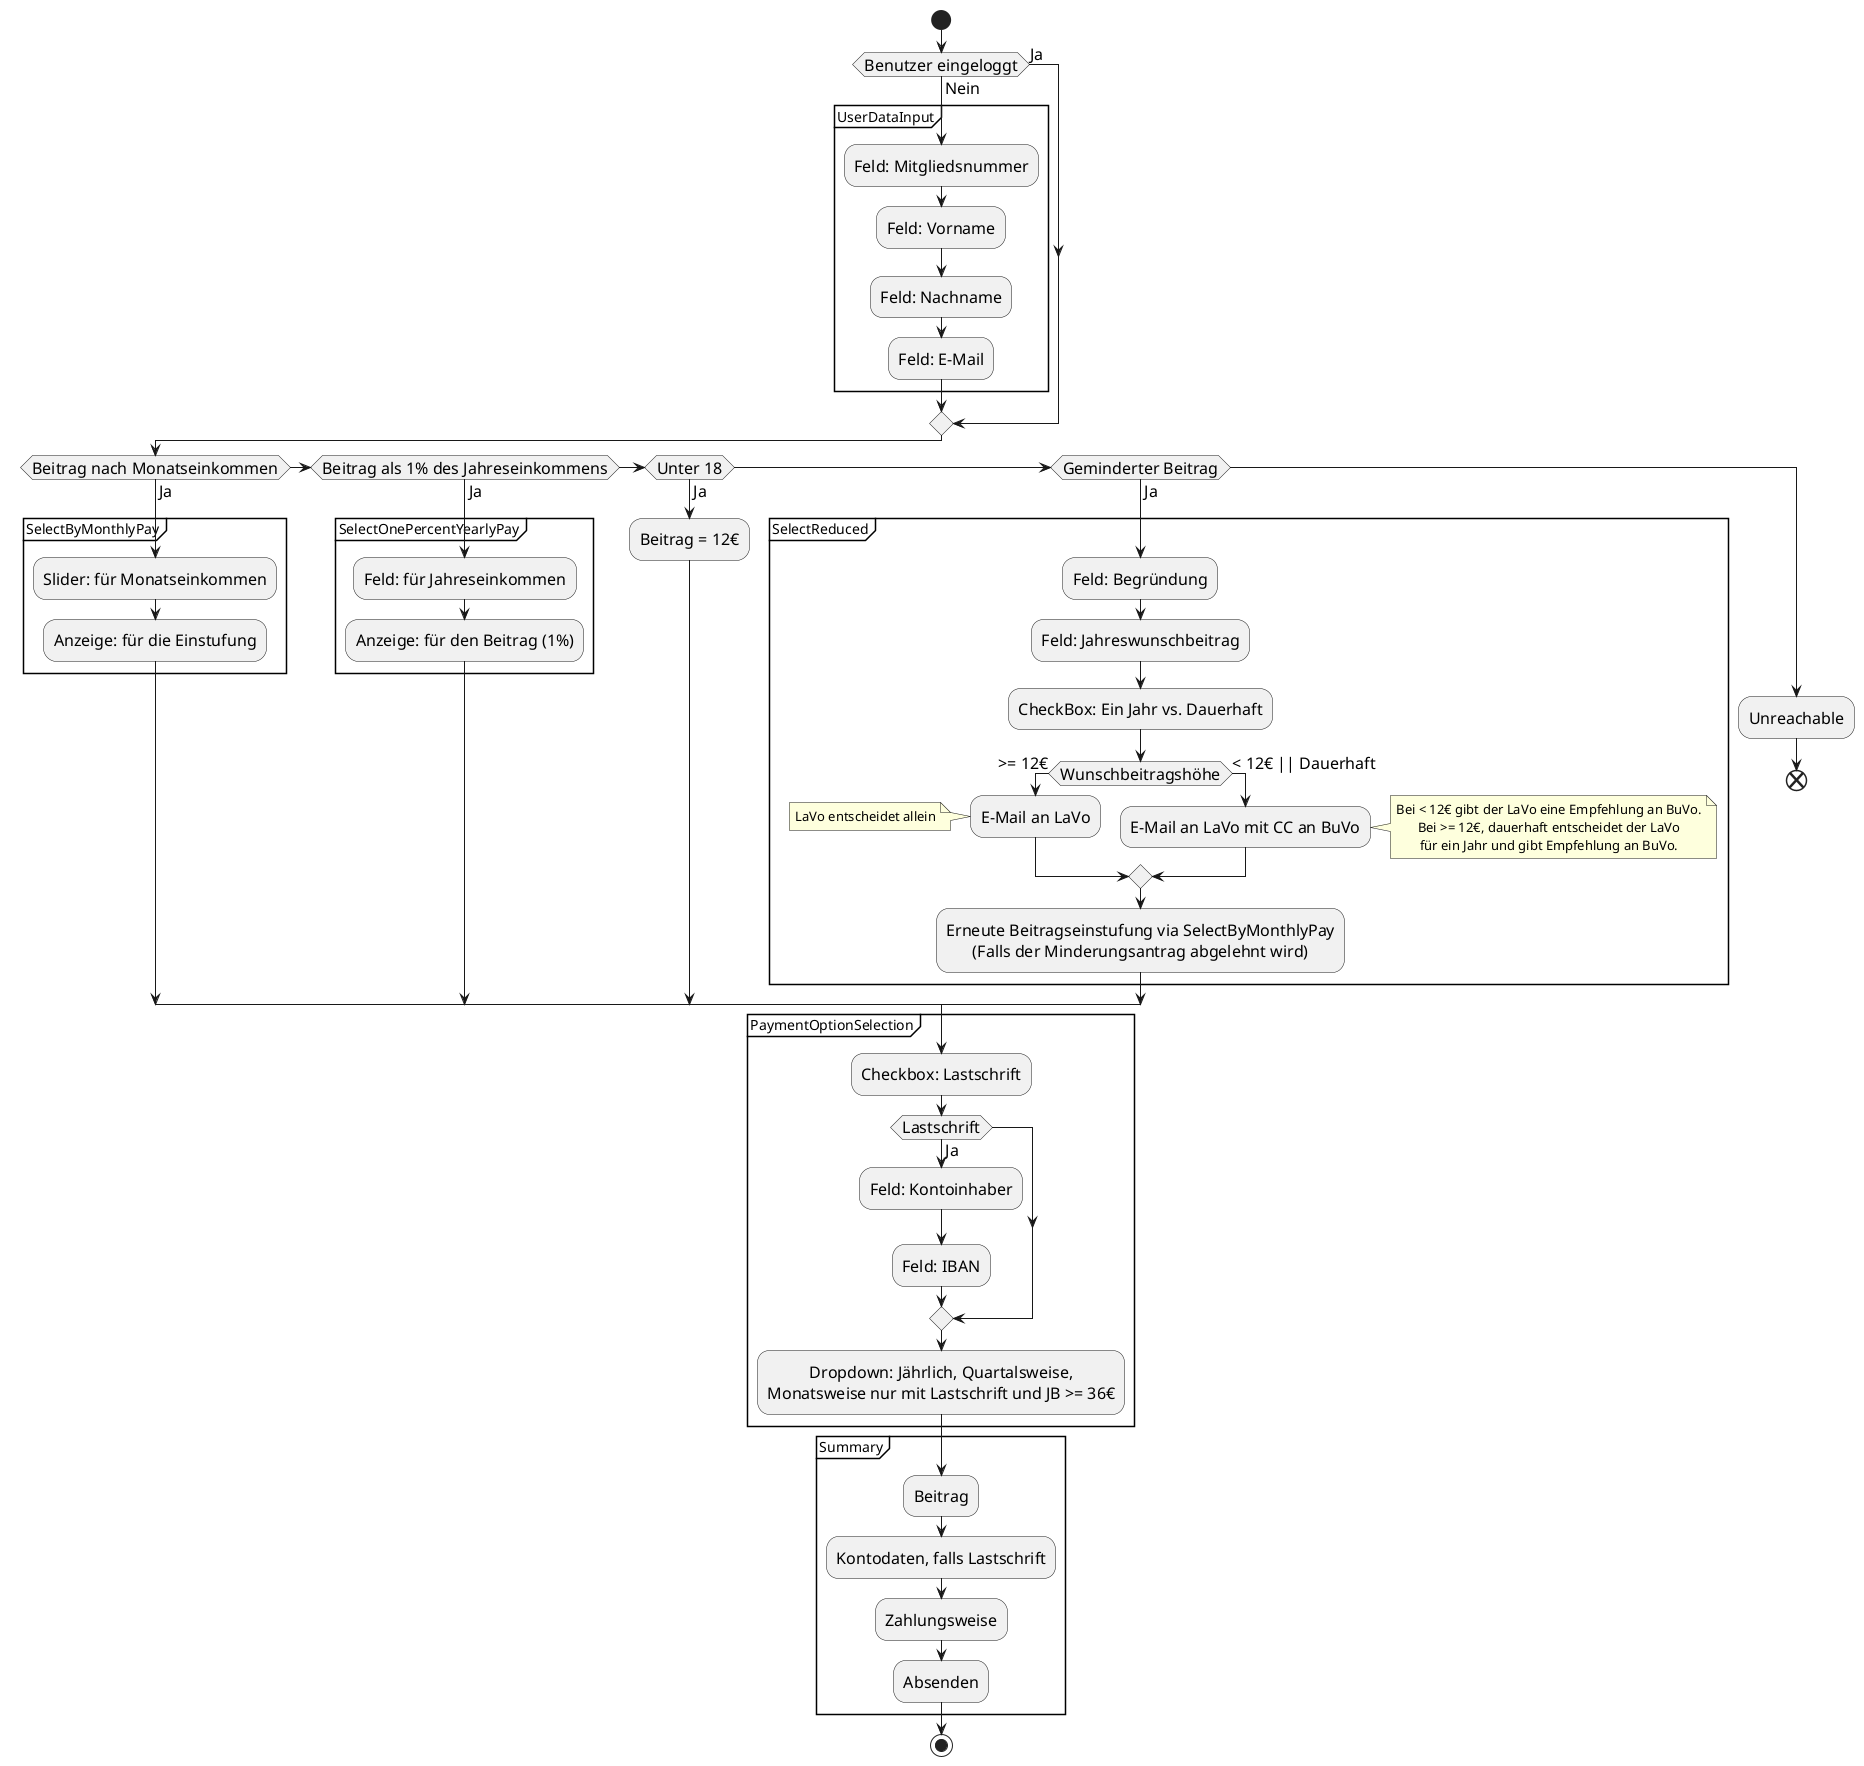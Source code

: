@startuml DuesSelectionFlow
'https://plantuml.com/activity-diagram-beta

!$FontSize = 16

skinparam defaultTextAlignment center
skinparam ActivityFontSize $FontSize
skinparam ActivityDiamondFontSize $FontSize
skinparam ActivityArrowFontSize $FontSize

start
if (Benutzer eingeloggt) then (Ja)
else (Nein)
    partition UserDataInput {
        :Feld: Mitgliedsnummer;
        :Feld: Vorname;
        :Feld: Nachname;
        :Feld: E-Mail;
    }
endif

if (Beitrag nach Monatseinkommen) then (Ja)
    partition SelectByMonthlyPay {
        :Slider: für Monatseinkommen;
        :Anzeige: für die Einstufung;
    }
elseif (Beitrag als 1% des Jahreseinkommens) then (Ja)
    partition SelectOnePercentYearlyPay {
        :Feld: für Jahreseinkommen;
        :Anzeige: für den Beitrag (1%);
    }
elseif (Unter 18) then (Ja)
    :Beitrag = 12€;
elseif (Geminderter Beitrag) then (Ja)
    partition SelectReduced {
        :Feld: Begründung;
        :Feld: Jahreswunschbeitrag;
        :CheckBox: Ein Jahr vs. Dauerhaft;

        if (Wunschbeitragshöhe) then (>= 12€)
            :E-Mail an LaVo;
            note left: LaVo entscheidet allein
        else (< 12€ || Dauerhaft)
            :E-Mail an LaVo mit CC an BuVo;
            note right
                Bei < 12€ gibt der LaVo eine Empfehlung an BuVo.
                Bei >= 12€, dauerhaft entscheidet der LaVo
                für ein Jahr und gibt Empfehlung an BuVo.
            end note
        endif

        :Erneute Beitragseinstufung via SelectByMonthlyPay
        (Falls der Minderungsantrag abgelehnt wird);
    }
else
    :Unreachable;
    end
endif

partition PaymentOptionSelection {
    :Checkbox: Lastschrift;

    if (Lastschrift) then (Ja)
        :Feld: Kontoinhaber;
        :Feld: IBAN;
    endif

    :Dropdown: Jährlich, Quartalsweise,
    Monatsweise nur mit Lastschrift und JB >= 36€;
}

partition Summary {
    :Beitrag;
    :Kontodaten, falls Lastschrift;
    :Zahlungsweise;
    :Absenden;
}

stop